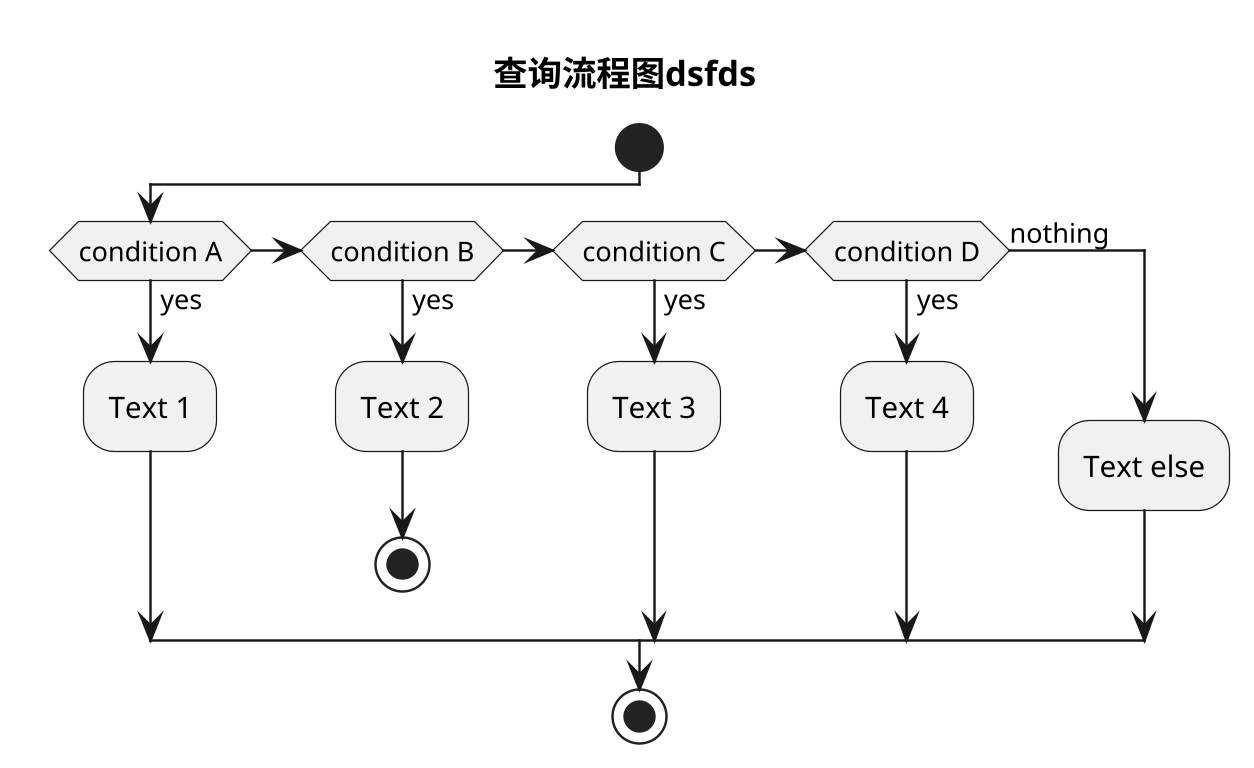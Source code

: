 @startuml
title 查询流程图dsfds
scale 1280*768

start
if (condition A) then (yes)
:Text 1;
elseif (condition B) then (yes)
:Text 2;
stop
elseif (condition C) then (yes)
:Text 3;
elseif (condition D) then (yes)
:Text 4;
else (nothing)
:Text else;
endif
stop

@enduml


@startuml

title 查询用例图
scale 800*800

'left to right direction
rectangle 文学数据库2{

(u2_1) as "推荐表1"
(u2_2) as "推荐表2"
(u2_3) as "推荐表3"
}

rectangle 文学数据库1{
(u1_1) as "文学作品"
(u1_2) as "重点作品"
(u1_1)..>(u1_2) : 包括
}

@enduml



@startuml
title 查询流程图你好，测试
scale 1280*768
start

: 判断**分页码**;

: 在**数据库1**对**重点作品**\n分页，取出相应的记录;

: 根据相应记录的bookid，从**数据库2**\n中取出对应的**推荐**记录;

: 拼接数据，显示给查询用户;
stop

@enduml

@startuml
title **阅文付费阅读**
scale 1280*768
start
repeat
: 调用接口6，\n获取指定章节内容;
: 解析该接口返回内容;
if (isTaked=1?) then (该章节免费或已鉴权)
: 取出内容返回给读者;
stop
else if (isTaked=0?) then (该章节收费但未鉴权)
: 走天涯侧付费流程;
: 调用接口7，\n做作品/章节授权;
else (未定义的情况)
stop
endif
repeat while

@enduml

@startuml
title 时序图

== 鉴权阶段 ==

Alice -> Bob: 请求
Bob -> Alice: 应答

== 数据上传 ==

Alice -> Bob: 上传数据
note left: 这是显示在左边的备注

Bob --> Canny: 转交数据
... 不超过 5 秒钟 ...
Canny --> Bob: 状态返回
note right: 这是显示在右边的备注

Bob -> Alice: 状态返回

== 状态显示 ==

Alice -> Alice: 给自己发消息
@enduml